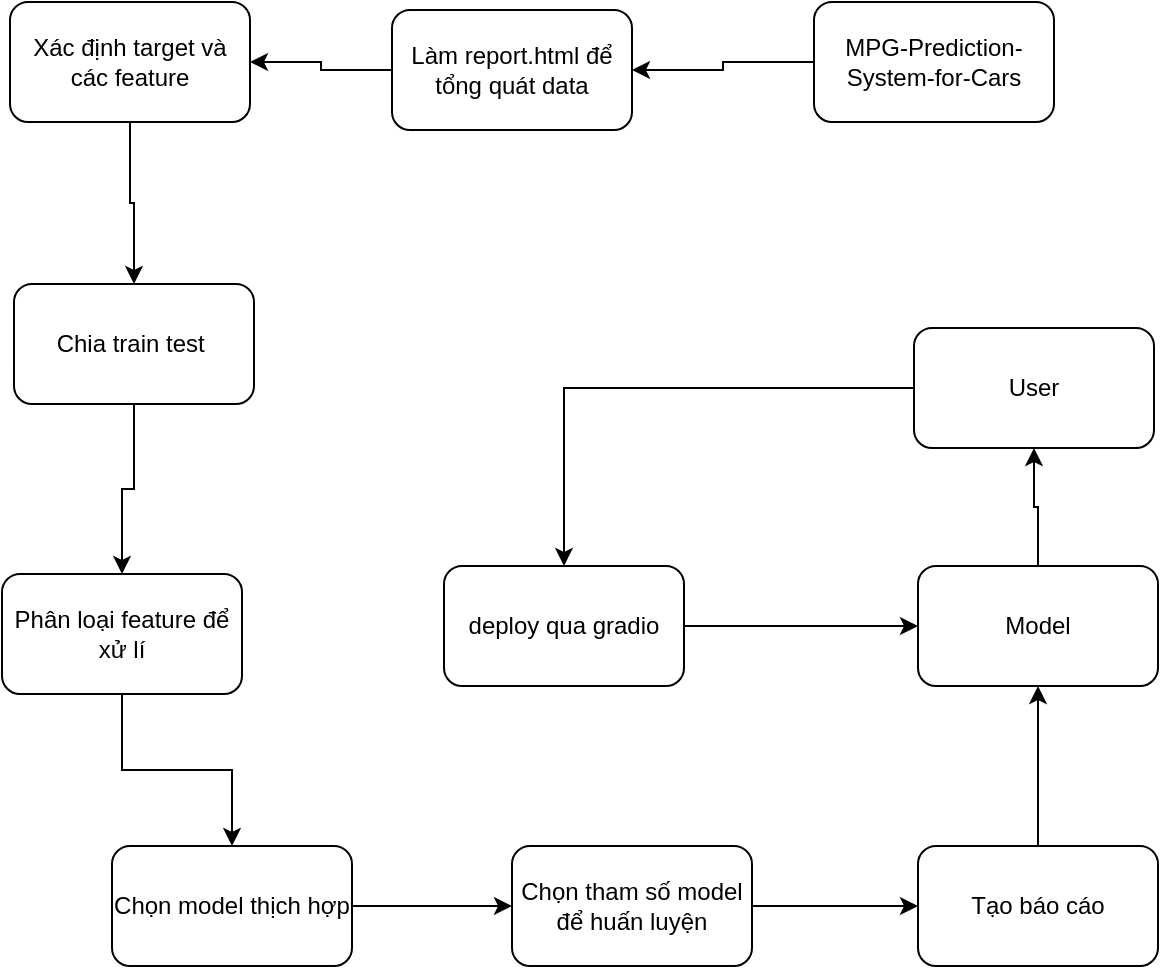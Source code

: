 <mxfile version="24.4.8" type="device">
  <diagram name="Page-1" id="aD9ww4j-pX8oiKXvRPIh">
    <mxGraphModel dx="1276" dy="614" grid="0" gridSize="10" guides="1" tooltips="1" connect="1" arrows="1" fold="1" page="1" pageScale="1" pageWidth="850" pageHeight="1100" math="0" shadow="0">
      <root>
        <mxCell id="0" />
        <mxCell id="1" parent="0" />
        <mxCell id="-Qy-EkNIOK-WEutB9DYL-7" value="" style="edgeStyle=orthogonalEdgeStyle;rounded=0;orthogonalLoop=1;jettySize=auto;html=1;" edge="1" parent="1" source="-Qy-EkNIOK-WEutB9DYL-1" target="-Qy-EkNIOK-WEutB9DYL-6">
          <mxGeometry relative="1" as="geometry" />
        </mxCell>
        <mxCell id="-Qy-EkNIOK-WEutB9DYL-1" value="MPG-Prediction-System-for-Cars" style="rounded=1;whiteSpace=wrap;html=1;" vertex="1" parent="1">
          <mxGeometry x="516" y="173" width="120" height="60" as="geometry" />
        </mxCell>
        <mxCell id="-Qy-EkNIOK-WEutB9DYL-10" value="" style="edgeStyle=orthogonalEdgeStyle;rounded=0;orthogonalLoop=1;jettySize=auto;html=1;" edge="1" parent="1" source="-Qy-EkNIOK-WEutB9DYL-2" target="-Qy-EkNIOK-WEutB9DYL-9">
          <mxGeometry relative="1" as="geometry" />
        </mxCell>
        <mxCell id="-Qy-EkNIOK-WEutB9DYL-2" value="Xác định target và các feature" style="whiteSpace=wrap;html=1;rounded=1;" vertex="1" parent="1">
          <mxGeometry x="114" y="173" width="120" height="60" as="geometry" />
        </mxCell>
        <mxCell id="-Qy-EkNIOK-WEutB9DYL-8" value="" style="edgeStyle=orthogonalEdgeStyle;rounded=0;orthogonalLoop=1;jettySize=auto;html=1;" edge="1" parent="1" source="-Qy-EkNIOK-WEutB9DYL-6" target="-Qy-EkNIOK-WEutB9DYL-2">
          <mxGeometry relative="1" as="geometry" />
        </mxCell>
        <mxCell id="-Qy-EkNIOK-WEutB9DYL-6" value="Làm report.html để tổng quát data" style="whiteSpace=wrap;html=1;rounded=1;" vertex="1" parent="1">
          <mxGeometry x="305" y="177" width="120" height="60" as="geometry" />
        </mxCell>
        <mxCell id="-Qy-EkNIOK-WEutB9DYL-12" value="" style="edgeStyle=orthogonalEdgeStyle;rounded=0;orthogonalLoop=1;jettySize=auto;html=1;" edge="1" parent="1" source="-Qy-EkNIOK-WEutB9DYL-9" target="-Qy-EkNIOK-WEutB9DYL-11">
          <mxGeometry relative="1" as="geometry" />
        </mxCell>
        <mxCell id="-Qy-EkNIOK-WEutB9DYL-9" value="Chia train test&amp;nbsp;" style="whiteSpace=wrap;html=1;rounded=1;" vertex="1" parent="1">
          <mxGeometry x="116" y="314" width="120" height="60" as="geometry" />
        </mxCell>
        <mxCell id="-Qy-EkNIOK-WEutB9DYL-14" value="" style="edgeStyle=orthogonalEdgeStyle;rounded=0;orthogonalLoop=1;jettySize=auto;html=1;" edge="1" parent="1" source="-Qy-EkNIOK-WEutB9DYL-11" target="-Qy-EkNIOK-WEutB9DYL-13">
          <mxGeometry relative="1" as="geometry" />
        </mxCell>
        <mxCell id="-Qy-EkNIOK-WEutB9DYL-11" value="Phân loại feature để xử lí" style="whiteSpace=wrap;html=1;rounded=1;" vertex="1" parent="1">
          <mxGeometry x="110" y="459" width="120" height="60" as="geometry" />
        </mxCell>
        <mxCell id="-Qy-EkNIOK-WEutB9DYL-16" value="" style="edgeStyle=orthogonalEdgeStyle;rounded=0;orthogonalLoop=1;jettySize=auto;html=1;" edge="1" parent="1" source="-Qy-EkNIOK-WEutB9DYL-13" target="-Qy-EkNIOK-WEutB9DYL-15">
          <mxGeometry relative="1" as="geometry" />
        </mxCell>
        <mxCell id="-Qy-EkNIOK-WEutB9DYL-13" value="Chọn model thịch hợp" style="whiteSpace=wrap;html=1;rounded=1;" vertex="1" parent="1">
          <mxGeometry x="165" y="595" width="120" height="60" as="geometry" />
        </mxCell>
        <mxCell id="-Qy-EkNIOK-WEutB9DYL-18" value="" style="edgeStyle=orthogonalEdgeStyle;rounded=0;orthogonalLoop=1;jettySize=auto;html=1;" edge="1" parent="1" source="-Qy-EkNIOK-WEutB9DYL-15" target="-Qy-EkNIOK-WEutB9DYL-17">
          <mxGeometry relative="1" as="geometry" />
        </mxCell>
        <mxCell id="-Qy-EkNIOK-WEutB9DYL-15" value="Chọn tham số model để huấn luyện" style="whiteSpace=wrap;html=1;rounded=1;" vertex="1" parent="1">
          <mxGeometry x="365" y="595" width="120" height="60" as="geometry" />
        </mxCell>
        <mxCell id="-Qy-EkNIOK-WEutB9DYL-25" value="" style="edgeStyle=orthogonalEdgeStyle;rounded=0;orthogonalLoop=1;jettySize=auto;html=1;" edge="1" parent="1" source="-Qy-EkNIOK-WEutB9DYL-17" target="-Qy-EkNIOK-WEutB9DYL-24">
          <mxGeometry relative="1" as="geometry" />
        </mxCell>
        <mxCell id="-Qy-EkNIOK-WEutB9DYL-17" value="Tạo báo cáo" style="whiteSpace=wrap;html=1;rounded=1;" vertex="1" parent="1">
          <mxGeometry x="568" y="595" width="120" height="60" as="geometry" />
        </mxCell>
        <mxCell id="-Qy-EkNIOK-WEutB9DYL-26" value="" style="edgeStyle=orthogonalEdgeStyle;rounded=0;orthogonalLoop=1;jettySize=auto;html=1;" edge="1" parent="1" source="-Qy-EkNIOK-WEutB9DYL-19" target="-Qy-EkNIOK-WEutB9DYL-24">
          <mxGeometry relative="1" as="geometry" />
        </mxCell>
        <mxCell id="-Qy-EkNIOK-WEutB9DYL-19" value="deploy qua gradio" style="whiteSpace=wrap;html=1;rounded=1;" vertex="1" parent="1">
          <mxGeometry x="331" y="455" width="120" height="60" as="geometry" />
        </mxCell>
        <mxCell id="-Qy-EkNIOK-WEutB9DYL-22" value="" style="edgeStyle=orthogonalEdgeStyle;rounded=0;orthogonalLoop=1;jettySize=auto;html=1;" edge="1" parent="1" source="-Qy-EkNIOK-WEutB9DYL-21" target="-Qy-EkNIOK-WEutB9DYL-19">
          <mxGeometry relative="1" as="geometry" />
        </mxCell>
        <mxCell id="-Qy-EkNIOK-WEutB9DYL-21" value="User" style="rounded=1;whiteSpace=wrap;html=1;" vertex="1" parent="1">
          <mxGeometry x="566" y="336" width="120" height="60" as="geometry" />
        </mxCell>
        <mxCell id="-Qy-EkNIOK-WEutB9DYL-29" value="" style="edgeStyle=orthogonalEdgeStyle;rounded=0;orthogonalLoop=1;jettySize=auto;html=1;" edge="1" parent="1" source="-Qy-EkNIOK-WEutB9DYL-24" target="-Qy-EkNIOK-WEutB9DYL-21">
          <mxGeometry relative="1" as="geometry" />
        </mxCell>
        <mxCell id="-Qy-EkNIOK-WEutB9DYL-24" value="Model" style="whiteSpace=wrap;html=1;rounded=1;" vertex="1" parent="1">
          <mxGeometry x="568" y="455" width="120" height="60" as="geometry" />
        </mxCell>
      </root>
    </mxGraphModel>
  </diagram>
</mxfile>
